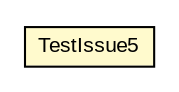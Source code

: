 #!/usr/local/bin/dot
#
# Class diagram 
# Generated by UMLGraph version 5.1 (http://www.umlgraph.org/)
#

digraph G {
	edge [fontname="arial",fontsize=10,labelfontname="arial",labelfontsize=10];
	node [fontname="arial",fontsize=10,shape=plaintext];
	nodesep=0.25;
	ranksep=0.5;
	// com.helger.schematron.supplemantery.TestIssue5
	c469 [label=<<table title="com.helger.schematron.supplemantery.TestIssue5" border="0" cellborder="1" cellspacing="0" cellpadding="2" port="p" bgcolor="lemonChiffon" href="./TestIssue5.html">
		<tr><td><table border="0" cellspacing="0" cellpadding="1">
<tr><td align="center" balign="center"> TestIssue5 </td></tr>
		</table></td></tr>
		</table>>, fontname="arial", fontcolor="black", fontsize=10.0];
}

